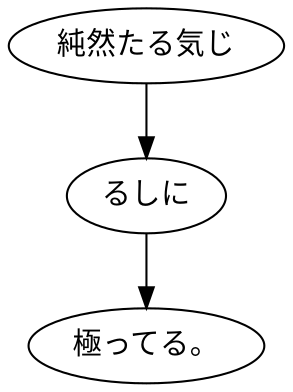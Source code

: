 digraph graph6358 {
	node0 [label="純然たる気じ"];
	node1 [label="るしに"];
	node2 [label="極ってる。"];
	node0 -> node1;
	node1 -> node2;
}
